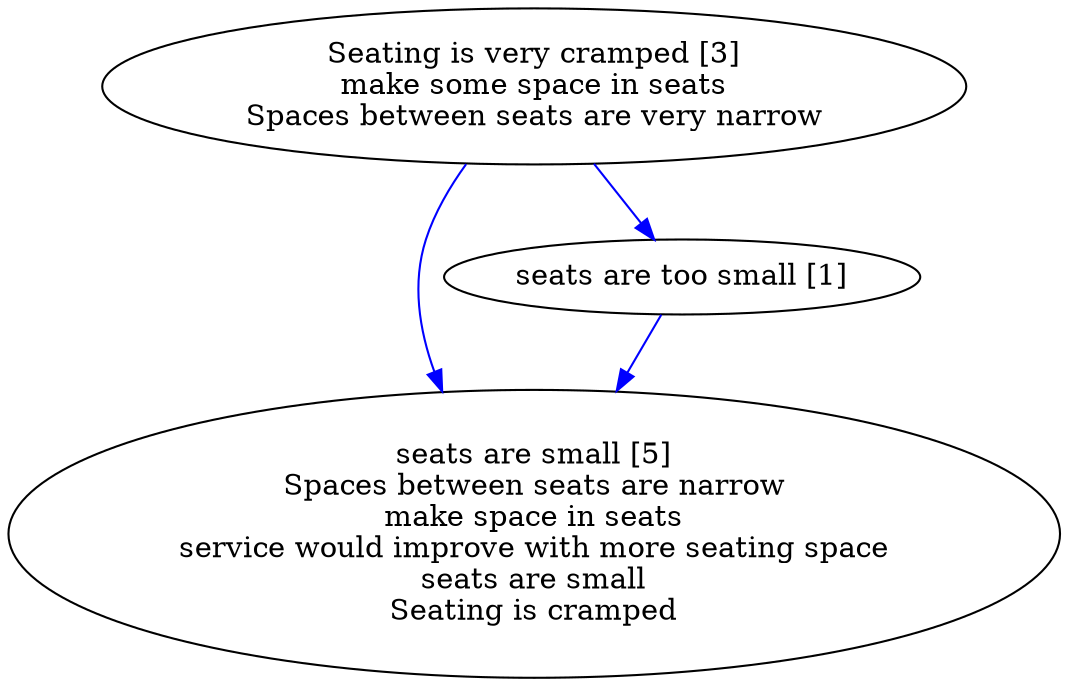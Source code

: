 digraph collapsedGraph {
"Seating is very cramped [3]\nmake some space in seats\nSpaces between seats are very narrow""seats are small [5]\nSpaces between seats are narrow\nmake space in seats\nservice would improve with more seating space\nseats are small\nSeating is cramped""seats are too small [1]""seats are too small [1]" -> "seats are small [5]\nSpaces between seats are narrow\nmake space in seats\nservice would improve with more seating space\nseats are small\nSeating is cramped" [color=blue]
"Seating is very cramped [3]\nmake some space in seats\nSpaces between seats are very narrow" -> "seats are small [5]\nSpaces between seats are narrow\nmake space in seats\nservice would improve with more seating space\nseats are small\nSeating is cramped" [color=blue]
"Seating is very cramped [3]\nmake some space in seats\nSpaces between seats are very narrow" -> "seats are too small [1]" [color=blue]
}